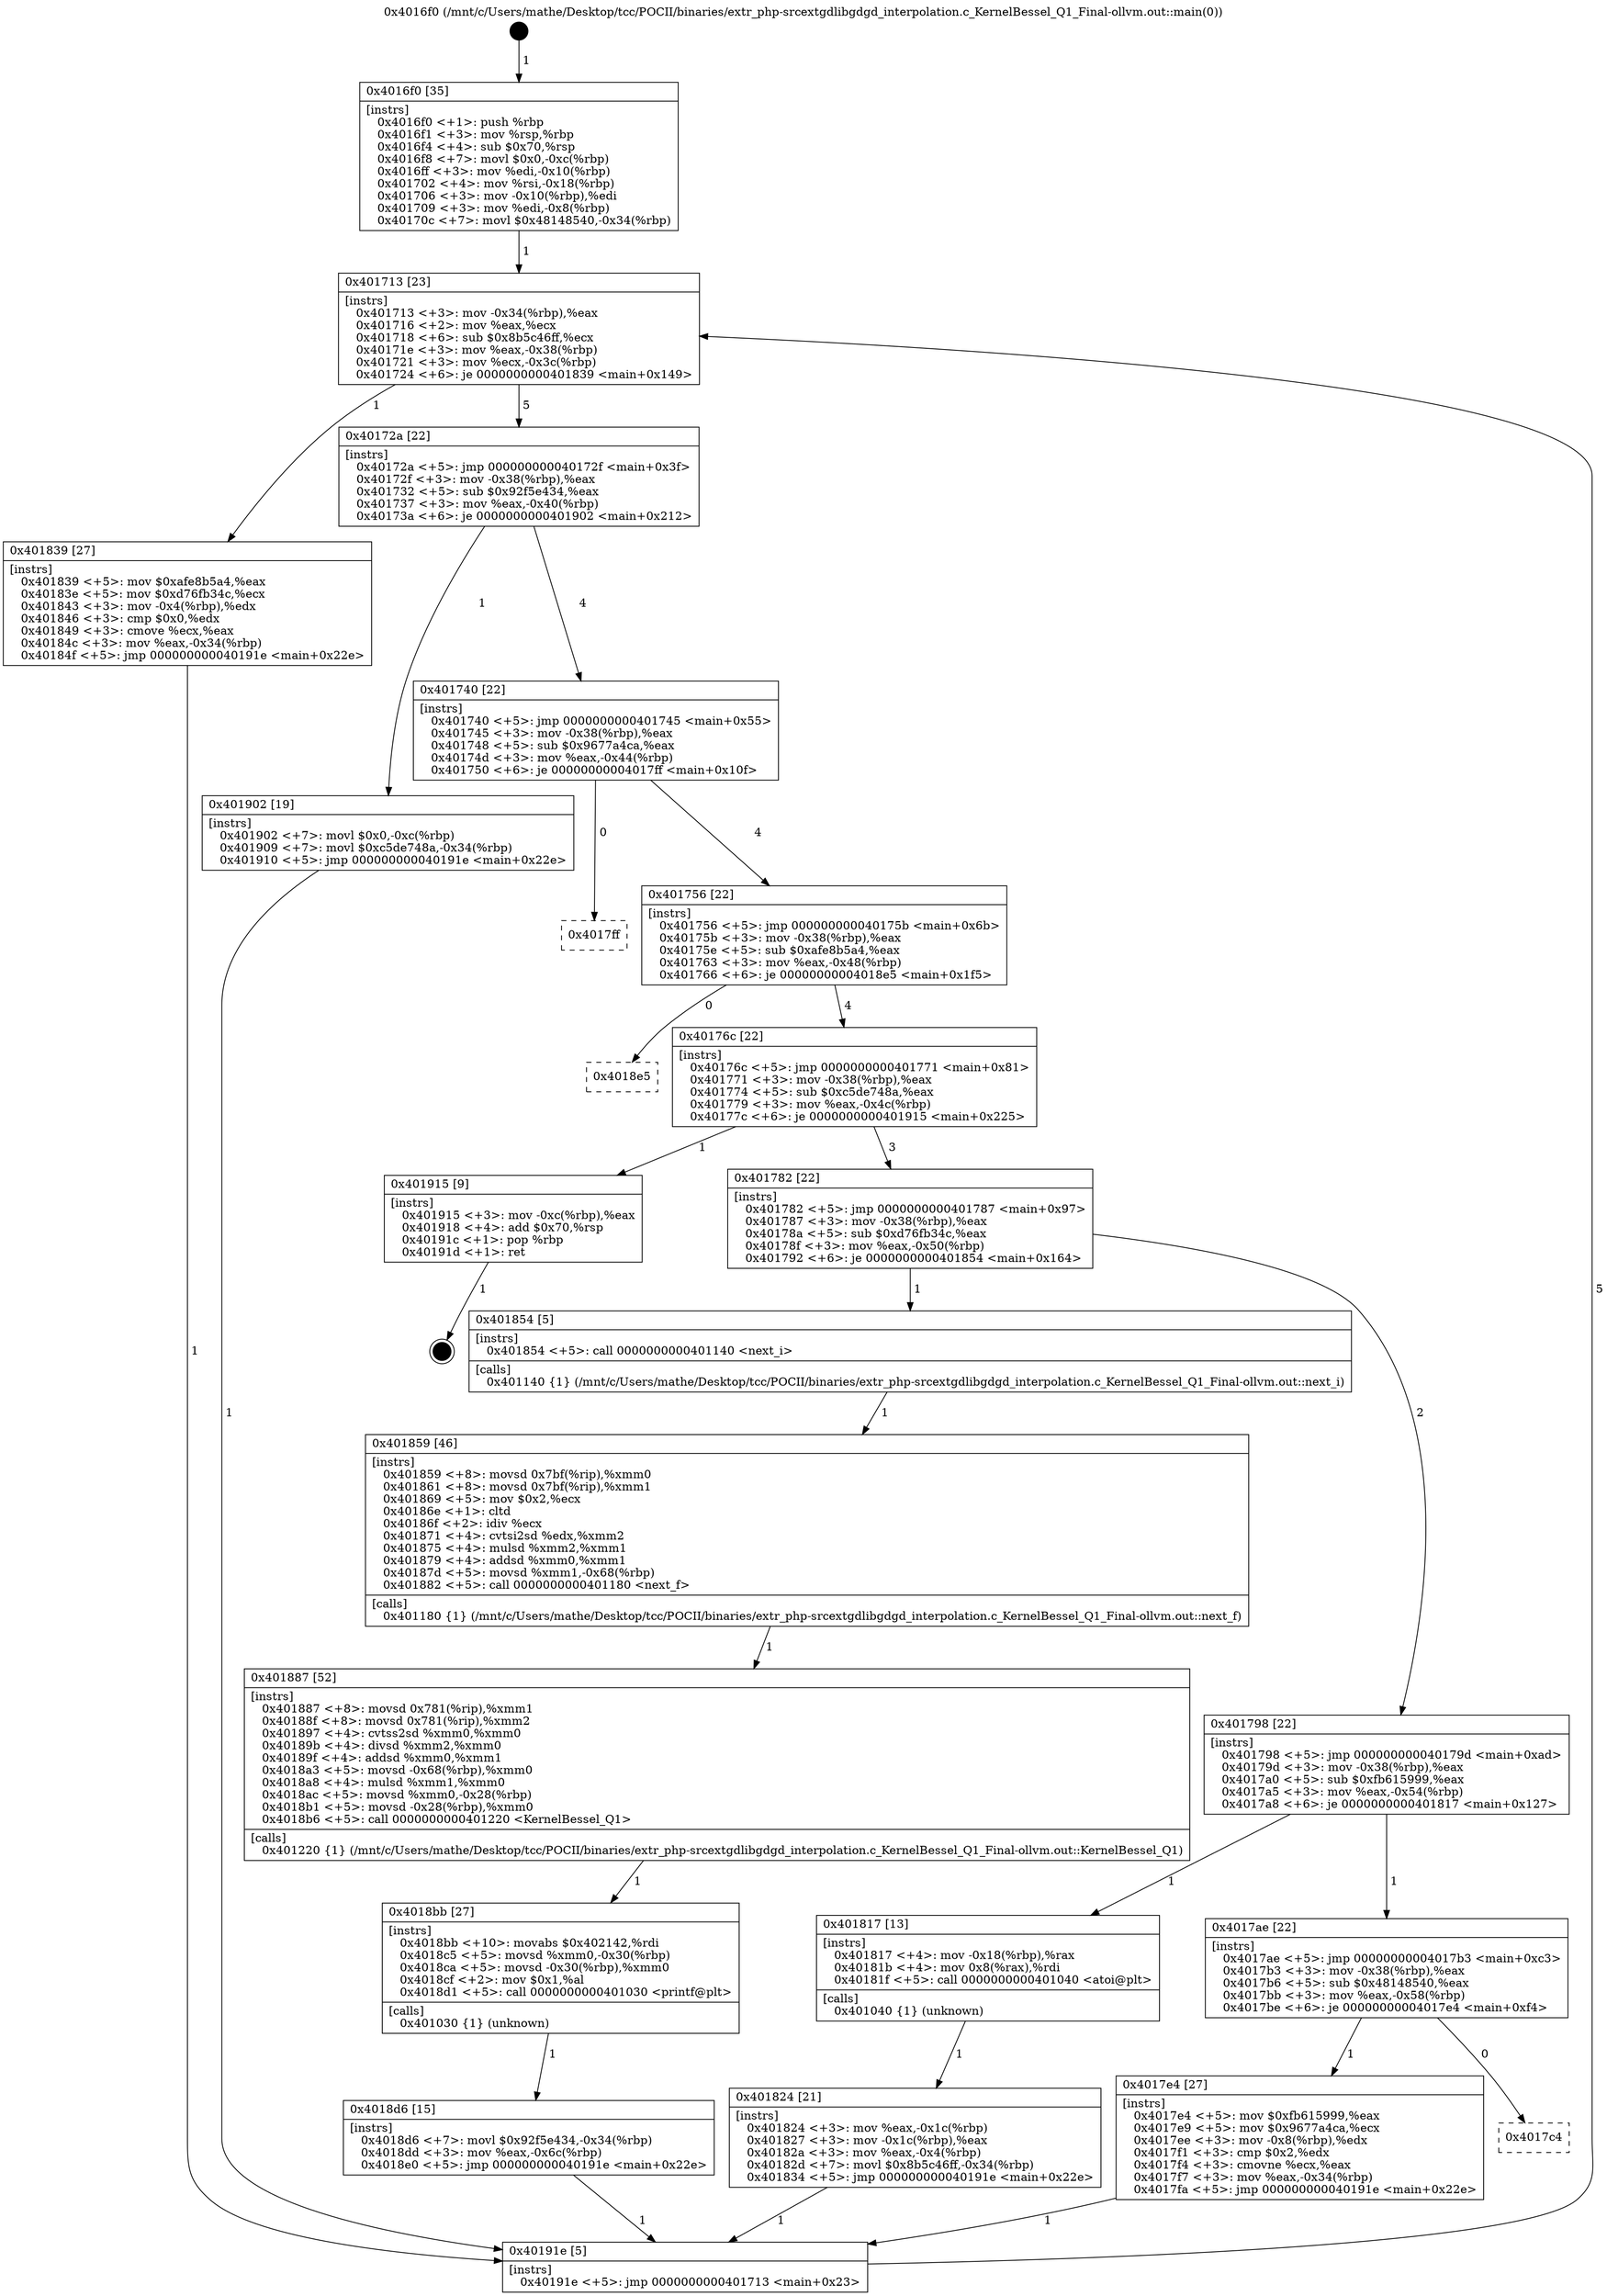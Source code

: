 digraph "0x4016f0" {
  label = "0x4016f0 (/mnt/c/Users/mathe/Desktop/tcc/POCII/binaries/extr_php-srcextgdlibgdgd_interpolation.c_KernelBessel_Q1_Final-ollvm.out::main(0))"
  labelloc = "t"
  node[shape=record]

  Entry [label="",width=0.3,height=0.3,shape=circle,fillcolor=black,style=filled]
  "0x401713" [label="{
     0x401713 [23]\l
     | [instrs]\l
     &nbsp;&nbsp;0x401713 \<+3\>: mov -0x34(%rbp),%eax\l
     &nbsp;&nbsp;0x401716 \<+2\>: mov %eax,%ecx\l
     &nbsp;&nbsp;0x401718 \<+6\>: sub $0x8b5c46ff,%ecx\l
     &nbsp;&nbsp;0x40171e \<+3\>: mov %eax,-0x38(%rbp)\l
     &nbsp;&nbsp;0x401721 \<+3\>: mov %ecx,-0x3c(%rbp)\l
     &nbsp;&nbsp;0x401724 \<+6\>: je 0000000000401839 \<main+0x149\>\l
  }"]
  "0x401839" [label="{
     0x401839 [27]\l
     | [instrs]\l
     &nbsp;&nbsp;0x401839 \<+5\>: mov $0xafe8b5a4,%eax\l
     &nbsp;&nbsp;0x40183e \<+5\>: mov $0xd76fb34c,%ecx\l
     &nbsp;&nbsp;0x401843 \<+3\>: mov -0x4(%rbp),%edx\l
     &nbsp;&nbsp;0x401846 \<+3\>: cmp $0x0,%edx\l
     &nbsp;&nbsp;0x401849 \<+3\>: cmove %ecx,%eax\l
     &nbsp;&nbsp;0x40184c \<+3\>: mov %eax,-0x34(%rbp)\l
     &nbsp;&nbsp;0x40184f \<+5\>: jmp 000000000040191e \<main+0x22e\>\l
  }"]
  "0x40172a" [label="{
     0x40172a [22]\l
     | [instrs]\l
     &nbsp;&nbsp;0x40172a \<+5\>: jmp 000000000040172f \<main+0x3f\>\l
     &nbsp;&nbsp;0x40172f \<+3\>: mov -0x38(%rbp),%eax\l
     &nbsp;&nbsp;0x401732 \<+5\>: sub $0x92f5e434,%eax\l
     &nbsp;&nbsp;0x401737 \<+3\>: mov %eax,-0x40(%rbp)\l
     &nbsp;&nbsp;0x40173a \<+6\>: je 0000000000401902 \<main+0x212\>\l
  }"]
  Exit [label="",width=0.3,height=0.3,shape=circle,fillcolor=black,style=filled,peripheries=2]
  "0x401902" [label="{
     0x401902 [19]\l
     | [instrs]\l
     &nbsp;&nbsp;0x401902 \<+7\>: movl $0x0,-0xc(%rbp)\l
     &nbsp;&nbsp;0x401909 \<+7\>: movl $0xc5de748a,-0x34(%rbp)\l
     &nbsp;&nbsp;0x401910 \<+5\>: jmp 000000000040191e \<main+0x22e\>\l
  }"]
  "0x401740" [label="{
     0x401740 [22]\l
     | [instrs]\l
     &nbsp;&nbsp;0x401740 \<+5\>: jmp 0000000000401745 \<main+0x55\>\l
     &nbsp;&nbsp;0x401745 \<+3\>: mov -0x38(%rbp),%eax\l
     &nbsp;&nbsp;0x401748 \<+5\>: sub $0x9677a4ca,%eax\l
     &nbsp;&nbsp;0x40174d \<+3\>: mov %eax,-0x44(%rbp)\l
     &nbsp;&nbsp;0x401750 \<+6\>: je 00000000004017ff \<main+0x10f\>\l
  }"]
  "0x4018d6" [label="{
     0x4018d6 [15]\l
     | [instrs]\l
     &nbsp;&nbsp;0x4018d6 \<+7\>: movl $0x92f5e434,-0x34(%rbp)\l
     &nbsp;&nbsp;0x4018dd \<+3\>: mov %eax,-0x6c(%rbp)\l
     &nbsp;&nbsp;0x4018e0 \<+5\>: jmp 000000000040191e \<main+0x22e\>\l
  }"]
  "0x4017ff" [label="{
     0x4017ff\l
  }", style=dashed]
  "0x401756" [label="{
     0x401756 [22]\l
     | [instrs]\l
     &nbsp;&nbsp;0x401756 \<+5\>: jmp 000000000040175b \<main+0x6b\>\l
     &nbsp;&nbsp;0x40175b \<+3\>: mov -0x38(%rbp),%eax\l
     &nbsp;&nbsp;0x40175e \<+5\>: sub $0xafe8b5a4,%eax\l
     &nbsp;&nbsp;0x401763 \<+3\>: mov %eax,-0x48(%rbp)\l
     &nbsp;&nbsp;0x401766 \<+6\>: je 00000000004018e5 \<main+0x1f5\>\l
  }"]
  "0x4018bb" [label="{
     0x4018bb [27]\l
     | [instrs]\l
     &nbsp;&nbsp;0x4018bb \<+10\>: movabs $0x402142,%rdi\l
     &nbsp;&nbsp;0x4018c5 \<+5\>: movsd %xmm0,-0x30(%rbp)\l
     &nbsp;&nbsp;0x4018ca \<+5\>: movsd -0x30(%rbp),%xmm0\l
     &nbsp;&nbsp;0x4018cf \<+2\>: mov $0x1,%al\l
     &nbsp;&nbsp;0x4018d1 \<+5\>: call 0000000000401030 \<printf@plt\>\l
     | [calls]\l
     &nbsp;&nbsp;0x401030 \{1\} (unknown)\l
  }"]
  "0x4018e5" [label="{
     0x4018e5\l
  }", style=dashed]
  "0x40176c" [label="{
     0x40176c [22]\l
     | [instrs]\l
     &nbsp;&nbsp;0x40176c \<+5\>: jmp 0000000000401771 \<main+0x81\>\l
     &nbsp;&nbsp;0x401771 \<+3\>: mov -0x38(%rbp),%eax\l
     &nbsp;&nbsp;0x401774 \<+5\>: sub $0xc5de748a,%eax\l
     &nbsp;&nbsp;0x401779 \<+3\>: mov %eax,-0x4c(%rbp)\l
     &nbsp;&nbsp;0x40177c \<+6\>: je 0000000000401915 \<main+0x225\>\l
  }"]
  "0x401887" [label="{
     0x401887 [52]\l
     | [instrs]\l
     &nbsp;&nbsp;0x401887 \<+8\>: movsd 0x781(%rip),%xmm1\l
     &nbsp;&nbsp;0x40188f \<+8\>: movsd 0x781(%rip),%xmm2\l
     &nbsp;&nbsp;0x401897 \<+4\>: cvtss2sd %xmm0,%xmm0\l
     &nbsp;&nbsp;0x40189b \<+4\>: divsd %xmm2,%xmm0\l
     &nbsp;&nbsp;0x40189f \<+4\>: addsd %xmm0,%xmm1\l
     &nbsp;&nbsp;0x4018a3 \<+5\>: movsd -0x68(%rbp),%xmm0\l
     &nbsp;&nbsp;0x4018a8 \<+4\>: mulsd %xmm1,%xmm0\l
     &nbsp;&nbsp;0x4018ac \<+5\>: movsd %xmm0,-0x28(%rbp)\l
     &nbsp;&nbsp;0x4018b1 \<+5\>: movsd -0x28(%rbp),%xmm0\l
     &nbsp;&nbsp;0x4018b6 \<+5\>: call 0000000000401220 \<KernelBessel_Q1\>\l
     | [calls]\l
     &nbsp;&nbsp;0x401220 \{1\} (/mnt/c/Users/mathe/Desktop/tcc/POCII/binaries/extr_php-srcextgdlibgdgd_interpolation.c_KernelBessel_Q1_Final-ollvm.out::KernelBessel_Q1)\l
  }"]
  "0x401915" [label="{
     0x401915 [9]\l
     | [instrs]\l
     &nbsp;&nbsp;0x401915 \<+3\>: mov -0xc(%rbp),%eax\l
     &nbsp;&nbsp;0x401918 \<+4\>: add $0x70,%rsp\l
     &nbsp;&nbsp;0x40191c \<+1\>: pop %rbp\l
     &nbsp;&nbsp;0x40191d \<+1\>: ret\l
  }"]
  "0x401782" [label="{
     0x401782 [22]\l
     | [instrs]\l
     &nbsp;&nbsp;0x401782 \<+5\>: jmp 0000000000401787 \<main+0x97\>\l
     &nbsp;&nbsp;0x401787 \<+3\>: mov -0x38(%rbp),%eax\l
     &nbsp;&nbsp;0x40178a \<+5\>: sub $0xd76fb34c,%eax\l
     &nbsp;&nbsp;0x40178f \<+3\>: mov %eax,-0x50(%rbp)\l
     &nbsp;&nbsp;0x401792 \<+6\>: je 0000000000401854 \<main+0x164\>\l
  }"]
  "0x401859" [label="{
     0x401859 [46]\l
     | [instrs]\l
     &nbsp;&nbsp;0x401859 \<+8\>: movsd 0x7bf(%rip),%xmm0\l
     &nbsp;&nbsp;0x401861 \<+8\>: movsd 0x7bf(%rip),%xmm1\l
     &nbsp;&nbsp;0x401869 \<+5\>: mov $0x2,%ecx\l
     &nbsp;&nbsp;0x40186e \<+1\>: cltd\l
     &nbsp;&nbsp;0x40186f \<+2\>: idiv %ecx\l
     &nbsp;&nbsp;0x401871 \<+4\>: cvtsi2sd %edx,%xmm2\l
     &nbsp;&nbsp;0x401875 \<+4\>: mulsd %xmm2,%xmm1\l
     &nbsp;&nbsp;0x401879 \<+4\>: addsd %xmm0,%xmm1\l
     &nbsp;&nbsp;0x40187d \<+5\>: movsd %xmm1,-0x68(%rbp)\l
     &nbsp;&nbsp;0x401882 \<+5\>: call 0000000000401180 \<next_f\>\l
     | [calls]\l
     &nbsp;&nbsp;0x401180 \{1\} (/mnt/c/Users/mathe/Desktop/tcc/POCII/binaries/extr_php-srcextgdlibgdgd_interpolation.c_KernelBessel_Q1_Final-ollvm.out::next_f)\l
  }"]
  "0x401854" [label="{
     0x401854 [5]\l
     | [instrs]\l
     &nbsp;&nbsp;0x401854 \<+5\>: call 0000000000401140 \<next_i\>\l
     | [calls]\l
     &nbsp;&nbsp;0x401140 \{1\} (/mnt/c/Users/mathe/Desktop/tcc/POCII/binaries/extr_php-srcextgdlibgdgd_interpolation.c_KernelBessel_Q1_Final-ollvm.out::next_i)\l
  }"]
  "0x401798" [label="{
     0x401798 [22]\l
     | [instrs]\l
     &nbsp;&nbsp;0x401798 \<+5\>: jmp 000000000040179d \<main+0xad\>\l
     &nbsp;&nbsp;0x40179d \<+3\>: mov -0x38(%rbp),%eax\l
     &nbsp;&nbsp;0x4017a0 \<+5\>: sub $0xfb615999,%eax\l
     &nbsp;&nbsp;0x4017a5 \<+3\>: mov %eax,-0x54(%rbp)\l
     &nbsp;&nbsp;0x4017a8 \<+6\>: je 0000000000401817 \<main+0x127\>\l
  }"]
  "0x401824" [label="{
     0x401824 [21]\l
     | [instrs]\l
     &nbsp;&nbsp;0x401824 \<+3\>: mov %eax,-0x1c(%rbp)\l
     &nbsp;&nbsp;0x401827 \<+3\>: mov -0x1c(%rbp),%eax\l
     &nbsp;&nbsp;0x40182a \<+3\>: mov %eax,-0x4(%rbp)\l
     &nbsp;&nbsp;0x40182d \<+7\>: movl $0x8b5c46ff,-0x34(%rbp)\l
     &nbsp;&nbsp;0x401834 \<+5\>: jmp 000000000040191e \<main+0x22e\>\l
  }"]
  "0x401817" [label="{
     0x401817 [13]\l
     | [instrs]\l
     &nbsp;&nbsp;0x401817 \<+4\>: mov -0x18(%rbp),%rax\l
     &nbsp;&nbsp;0x40181b \<+4\>: mov 0x8(%rax),%rdi\l
     &nbsp;&nbsp;0x40181f \<+5\>: call 0000000000401040 \<atoi@plt\>\l
     | [calls]\l
     &nbsp;&nbsp;0x401040 \{1\} (unknown)\l
  }"]
  "0x4017ae" [label="{
     0x4017ae [22]\l
     | [instrs]\l
     &nbsp;&nbsp;0x4017ae \<+5\>: jmp 00000000004017b3 \<main+0xc3\>\l
     &nbsp;&nbsp;0x4017b3 \<+3\>: mov -0x38(%rbp),%eax\l
     &nbsp;&nbsp;0x4017b6 \<+5\>: sub $0x48148540,%eax\l
     &nbsp;&nbsp;0x4017bb \<+3\>: mov %eax,-0x58(%rbp)\l
     &nbsp;&nbsp;0x4017be \<+6\>: je 00000000004017e4 \<main+0xf4\>\l
  }"]
  "0x4016f0" [label="{
     0x4016f0 [35]\l
     | [instrs]\l
     &nbsp;&nbsp;0x4016f0 \<+1\>: push %rbp\l
     &nbsp;&nbsp;0x4016f1 \<+3\>: mov %rsp,%rbp\l
     &nbsp;&nbsp;0x4016f4 \<+4\>: sub $0x70,%rsp\l
     &nbsp;&nbsp;0x4016f8 \<+7\>: movl $0x0,-0xc(%rbp)\l
     &nbsp;&nbsp;0x4016ff \<+3\>: mov %edi,-0x10(%rbp)\l
     &nbsp;&nbsp;0x401702 \<+4\>: mov %rsi,-0x18(%rbp)\l
     &nbsp;&nbsp;0x401706 \<+3\>: mov -0x10(%rbp),%edi\l
     &nbsp;&nbsp;0x401709 \<+3\>: mov %edi,-0x8(%rbp)\l
     &nbsp;&nbsp;0x40170c \<+7\>: movl $0x48148540,-0x34(%rbp)\l
  }"]
  "0x4017e4" [label="{
     0x4017e4 [27]\l
     | [instrs]\l
     &nbsp;&nbsp;0x4017e4 \<+5\>: mov $0xfb615999,%eax\l
     &nbsp;&nbsp;0x4017e9 \<+5\>: mov $0x9677a4ca,%ecx\l
     &nbsp;&nbsp;0x4017ee \<+3\>: mov -0x8(%rbp),%edx\l
     &nbsp;&nbsp;0x4017f1 \<+3\>: cmp $0x2,%edx\l
     &nbsp;&nbsp;0x4017f4 \<+3\>: cmovne %ecx,%eax\l
     &nbsp;&nbsp;0x4017f7 \<+3\>: mov %eax,-0x34(%rbp)\l
     &nbsp;&nbsp;0x4017fa \<+5\>: jmp 000000000040191e \<main+0x22e\>\l
  }"]
  "0x4017c4" [label="{
     0x4017c4\l
  }", style=dashed]
  "0x40191e" [label="{
     0x40191e [5]\l
     | [instrs]\l
     &nbsp;&nbsp;0x40191e \<+5\>: jmp 0000000000401713 \<main+0x23\>\l
  }"]
  Entry -> "0x4016f0" [label=" 1"]
  "0x401713" -> "0x401839" [label=" 1"]
  "0x401713" -> "0x40172a" [label=" 5"]
  "0x401915" -> Exit [label=" 1"]
  "0x40172a" -> "0x401902" [label=" 1"]
  "0x40172a" -> "0x401740" [label=" 4"]
  "0x401902" -> "0x40191e" [label=" 1"]
  "0x401740" -> "0x4017ff" [label=" 0"]
  "0x401740" -> "0x401756" [label=" 4"]
  "0x4018d6" -> "0x40191e" [label=" 1"]
  "0x401756" -> "0x4018e5" [label=" 0"]
  "0x401756" -> "0x40176c" [label=" 4"]
  "0x4018bb" -> "0x4018d6" [label=" 1"]
  "0x40176c" -> "0x401915" [label=" 1"]
  "0x40176c" -> "0x401782" [label=" 3"]
  "0x401887" -> "0x4018bb" [label=" 1"]
  "0x401782" -> "0x401854" [label=" 1"]
  "0x401782" -> "0x401798" [label=" 2"]
  "0x401859" -> "0x401887" [label=" 1"]
  "0x401798" -> "0x401817" [label=" 1"]
  "0x401798" -> "0x4017ae" [label=" 1"]
  "0x401854" -> "0x401859" [label=" 1"]
  "0x4017ae" -> "0x4017e4" [label=" 1"]
  "0x4017ae" -> "0x4017c4" [label=" 0"]
  "0x4017e4" -> "0x40191e" [label=" 1"]
  "0x4016f0" -> "0x401713" [label=" 1"]
  "0x40191e" -> "0x401713" [label=" 5"]
  "0x401817" -> "0x401824" [label=" 1"]
  "0x401824" -> "0x40191e" [label=" 1"]
  "0x401839" -> "0x40191e" [label=" 1"]
}
